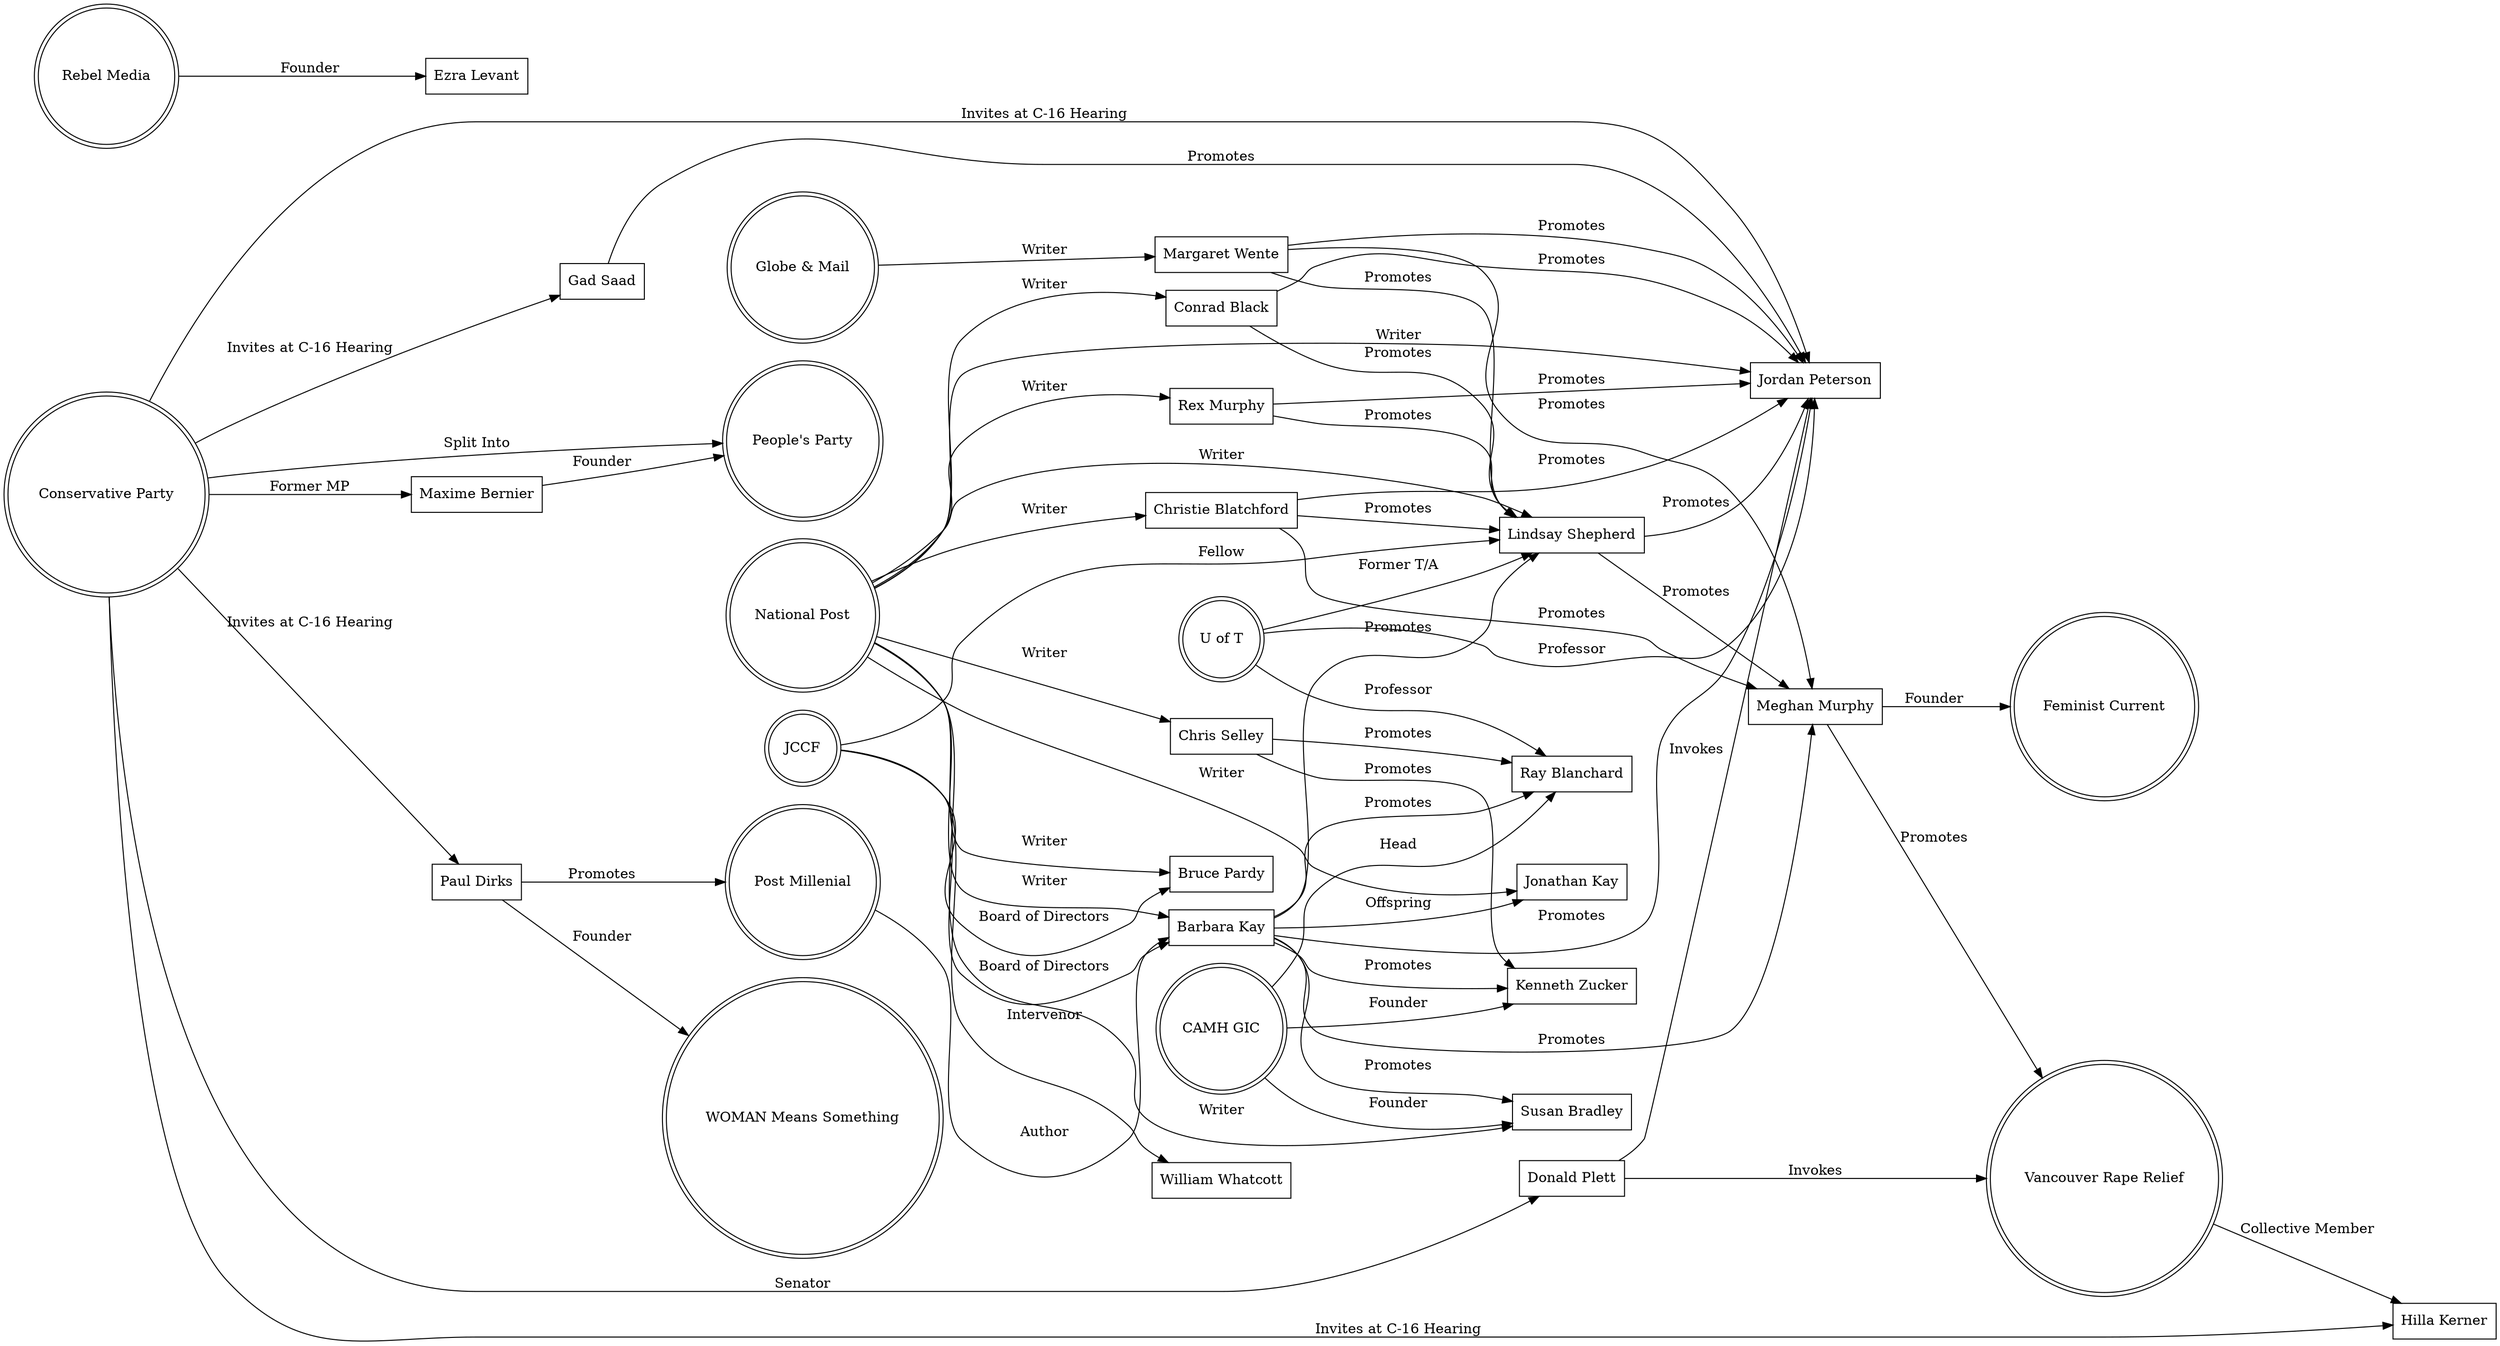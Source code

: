 digraph transphobes {
    rankdir=LR;
    node [shape = doublecircle]; "National Post" "JCCF" "Conservative Party" "Globe & Mail" "People's Party" "Post Millenial" "WOMAN Means Something" "Rebel Media" "CAMH GIC" "Vancouver Rape Relief" "Feminist Current" "U of T";
    node [shape = rectangle];
    "Barbara Kay" -> "Jonathan Kay" [ label = "Offspring" ];
    "Barbara Kay" -> "Jordan Peterson" [ label = "Promotes" ];
    "Barbara Kay" -> "Kenneth Zucker" [ label = "Promotes" ];
    "Barbara Kay" -> "Lindsay Shepherd" [ label = "Promotes" ];
    "Barbara Kay" -> "Meghan Murphy" [ label = "Promotes" ];
    "Barbara Kay" -> "Ray Blanchard" [ label = "Promotes" ];
    "Barbara Kay" -> "Susan Bradley" [ label = "Promotes" ];
    "CAMH GIC" -> "Kenneth Zucker" [ label = "Founder" ];
    "CAMH GIC" -> "Ray Blanchard" [ label = "Head" ];
    "CAMH GIC" -> "Susan Bradley" [ label = "Founder" ];
    "Christie Blatchford" -> "Jordan Peterson" [ label = "Promotes" ];
    "Christie Blatchford" -> "Lindsay Shepherd" [ label = "Promotes" ];
    "Christie Blatchford" -> "Meghan Murphy" [ label = "Promotes" ];
    "Chris Selley" -> "Kenneth Zucker" [ label = "Promotes" ];
    "Chris Selley" -> "Ray Blanchard" [ label = "Promotes" ];
    "Conrad Black" -> "Jordan Peterson" [ label = "Promotes" ];
    "Conrad Black" -> "Lindsay Shepherd" [ label = "Promotes" ];
    "Conservative Party" -> "Donald Plett" [ label = "Senator" ];
    "Conservative Party" -> "Gad Saad" [ label = "Invites at C-16 Hearing" ];
    "Conservative Party" -> "Hilla Kerner" [ label = "Invites at C-16 Hearing" ];
    "Conservative Party" -> "Jordan Peterson" [ label = "Invites at C-16 Hearing" ];
    "Conservative Party" -> "Maxime Bernier" [ label = "Former MP" ];
    "Conservative Party" -> "Paul Dirks" [ label = "Invites at C-16 Hearing" ];
    "Conservative Party" -> "People's Party" [ label = "Split Into" ];
    "Donald Plett" -> "Jordan Peterson" [ label = "Invokes" ];
    "Donald Plett" -> "Vancouver Rape Relief" [ label = "Invokes" ];
    "Gad Saad" -> "Jordan Peterson" [ label = "Promotes" ];
    "Globe & Mail" -> "Margaret Wente" [ label = "Writer" ];
    "JCCF" -> "Barbara Kay" [ label = "Board of Directors" ];
    "JCCF" -> "Bruce Pardy" [ label = "Board of Directors" ];
    "JCCF" -> "Lindsay Shepherd" [ label = "Fellow" ];
    "JCCF" -> "William Whatcott" [ label = "Intervenor" ]; 
    "Lindsay Shepherd" -> "Jordan Peterson" [ label = "Promotes" ];
    "Lindsay Shepherd" -> "Meghan Murphy" [ label = "Promotes" ];
    "Margaret Wente" -> "Jordan Peterson" [ label = "Promotes" ];
    "Margaret Wente" -> "Lindsay Shepherd" [ label = "Promotes" ];
    "Margaret Wente" -> "Meghan Murphy" [ label = "Promotes" ];
    "Maxime Bernier" -> "People's Party" [ label = "Founder" ];
    "Meghan Murphy" -> "Feminist Current" [ label = "Founder" ];
    "Meghan Murphy" -> "Vancouver Rape Relief" [ label = "Promotes" ]
    "National Post" -> "Barbara Kay" [ label = "Writer" ];
    "National Post" -> "Bruce Pardy" [ label = "Writer" ];
    "National Post" -> "Christie Blatchford" [ label = "Writer" ];
    "National Post" -> "Chris Selley" [ label = "Writer" ];
    "National Post" -> "Conrad Black" [ label = "Writer" ];
    "National Post" -> "Jonathan Kay" [ label = "Writer" ];
    "National Post" -> "Jordan Peterson" [ label = "Writer" ];
    "National Post" -> "Lindsay Shepherd" [ label = "Writer" ];
    "National Post" -> "Rex Murphy" [ label = "Writer" ];
    "National Post" -> "Susan Bradley" [ label = "Writer" ];
    "Paul Dirks" -> "Post Millenial" [ label = "Promotes" ];
    "Paul Dirks" -> "WOMAN Means Something" [ label = "Founder" ];
    "Post Millenial" -> "Barbara Kay" [ label = "Author" ];
    "Rebel Media" -> "Ezra Levant" [ label = "Founder" ];
    "Rex Murphy" -> "Jordan Peterson" [ label = "Promotes" ];
    "Rex Murphy" -> "Lindsay Shepherd" [ label = "Promotes" ];
    "U of T" -> "Jordan Peterson" [ label = "Professor" ];
    "U of T" -> "Lindsay Shepherd" [ label = "Former T/A" ];
    "U of T" -> "Ray Blanchard" [ label = "Professor" ];
    "Vancouver Rape Relief" -> "Hilla Kerner" [ label = "Collective Member" ];
}
